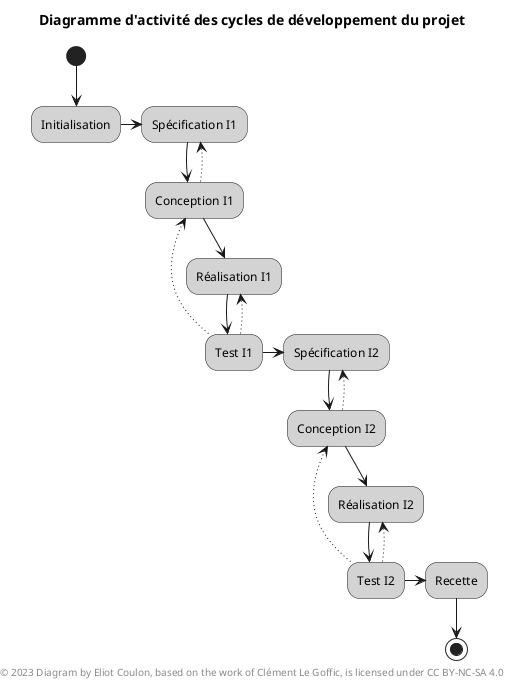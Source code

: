 @startuml
skinparam shadowing false
skinparam ActivityBackgroundColor LightGrey
title Diagramme d'activité des cycles de développement du projet
(*) --> "Initialisation"
"Initialisation" -> "Spécification I1"
"Spécification I1" --> "Conception I1"
"Conception I1" --> "Réalisation I1"
"Réalisation I1" --> "Test I1"
"Conception I1" ..> "Spécification I1"
"Test I1" ..> "Conception I1"
"Test I1" ..> "Réalisation I1"
"Test I1" -> "Spécification I2"
"Spécification I2" --> "Conception I2"
"Conception I2" --> "Réalisation I2"
"Réalisation I2" --> "Test I2"
"Test I2" -> "Recette"
"Conception I2" ..> "Spécification I2"
"Test I2" ..> "Conception I2"
"Test I2" ..> "Réalisation I2"
"Recette" --> (*)
center footer
© 2023 Diagram by Eliot Coulon, based on the work of Clément Le Goffic, is licensed under CC BY-NC-SA 4.0
end footer
@enduml
